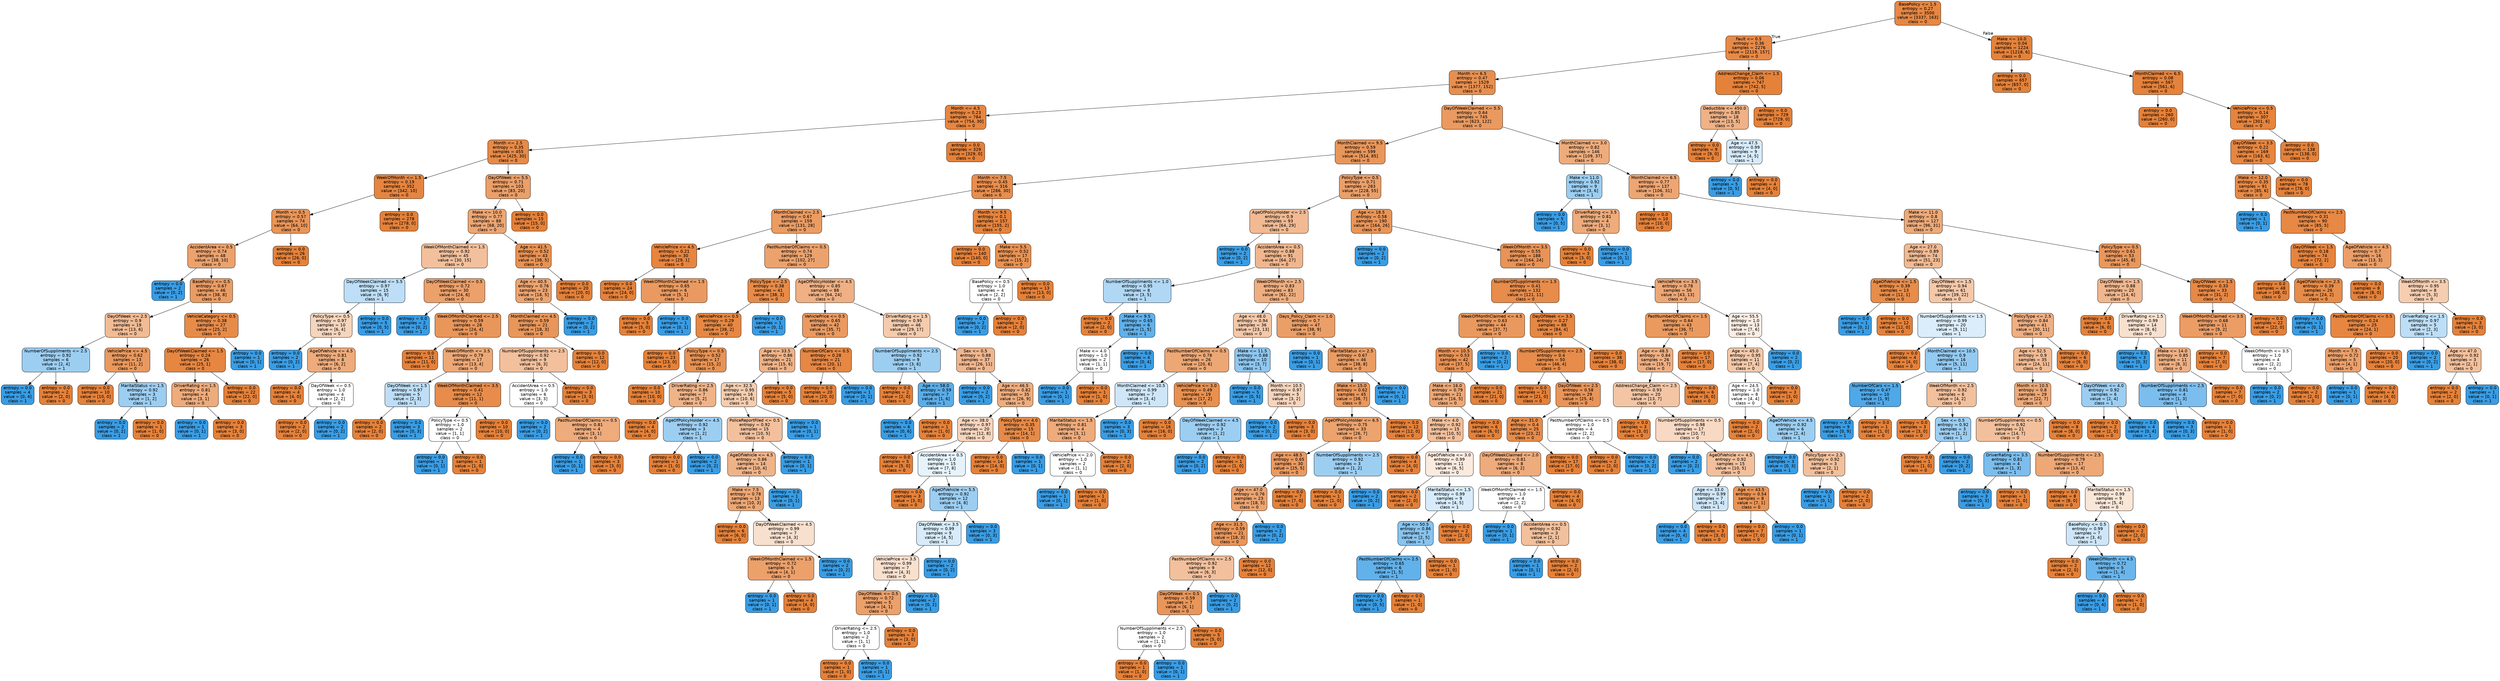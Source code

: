digraph Tree {
node [shape=box, style="filled, rounded", color="black", fontname=helvetica] ;
edge [fontname=helvetica] ;
0 [label="BasePolicy <= 1.5\nentropy = 0.27\nsamples = 3500\nvalue = [3337, 163]\nclass = 0", fillcolor="#e68743"] ;
1 [label="Fault <= 0.5\nentropy = 0.36\nsamples = 2276\nvalue = [2119, 157]\nclass = 0", fillcolor="#e78a48"] ;
0 -> 1 [labeldistance=2.5, labelangle=45, headlabel="True"] ;
2 [label="Month <= 6.5\nentropy = 0.47\nsamples = 1529\nvalue = [1377, 152]\nclass = 0", fillcolor="#e88f4f"] ;
1 -> 2 ;
3 [label="Month <= 4.5\nentropy = 0.23\nsamples = 784\nvalue = [754, 30]\nclass = 0", fillcolor="#e68641"] ;
2 -> 3 ;
4 [label="Month <= 2.5\nentropy = 0.35\nsamples = 455\nvalue = [425, 30]\nclass = 0", fillcolor="#e78a47"] ;
3 -> 4 ;
5 [label="WeekOfMonth <= 1.5\nentropy = 0.19\nsamples = 352\nvalue = [342, 10]\nclass = 0", fillcolor="#e6853f"] ;
4 -> 5 ;
6 [label="Month <= 0.5\nentropy = 0.57\nsamples = 74\nvalue = [64, 10]\nclass = 0", fillcolor="#e99558"] ;
5 -> 6 ;
7 [label="AccidentArea <= 0.5\nentropy = 0.74\nsamples = 48\nvalue = [38, 10]\nclass = 0", fillcolor="#eca26d"] ;
6 -> 7 ;
8 [label="entropy = 0.0\nsamples = 2\nvalue = [0, 2]\nclass = 1", fillcolor="#399de5"] ;
7 -> 8 ;
9 [label="BasePolicy <= 0.5\nentropy = 0.67\nsamples = 46\nvalue = [38, 8]\nclass = 0", fillcolor="#ea9c63"] ;
7 -> 9 ;
10 [label="DayOfWeek <= 2.5\nentropy = 0.9\nsamples = 19\nvalue = [13, 6]\nclass = 0", fillcolor="#f1bb94"] ;
9 -> 10 ;
11 [label="NumberOfSuppliments <= 2.5\nentropy = 0.92\nsamples = 6\nvalue = [2, 4]\nclass = 1", fillcolor="#9ccef2"] ;
10 -> 11 ;
12 [label="entropy = 0.0\nsamples = 4\nvalue = [0, 4]\nclass = 1", fillcolor="#399de5"] ;
11 -> 12 ;
13 [label="entropy = 0.0\nsamples = 2\nvalue = [2, 0]\nclass = 0", fillcolor="#e58139"] ;
11 -> 13 ;
14 [label="VehiclePrice <= 4.5\nentropy = 0.62\nsamples = 13\nvalue = [11, 2]\nclass = 0", fillcolor="#ea985d"] ;
10 -> 14 ;
15 [label="entropy = 0.0\nsamples = 10\nvalue = [10, 0]\nclass = 0", fillcolor="#e58139"] ;
14 -> 15 ;
16 [label="MaritalStatus <= 1.5\nentropy = 0.92\nsamples = 3\nvalue = [1, 2]\nclass = 1", fillcolor="#9ccef2"] ;
14 -> 16 ;
17 [label="entropy = 0.0\nsamples = 2\nvalue = [0, 2]\nclass = 1", fillcolor="#399de5"] ;
16 -> 17 ;
18 [label="entropy = 0.0\nsamples = 1\nvalue = [1, 0]\nclass = 0", fillcolor="#e58139"] ;
16 -> 18 ;
19 [label="VehicleCategory <= 0.5\nentropy = 0.38\nsamples = 27\nvalue = [25, 2]\nclass = 0", fillcolor="#e78b49"] ;
9 -> 19 ;
20 [label="DayOfWeekClaimed <= 1.5\nentropy = 0.24\nsamples = 26\nvalue = [25, 1]\nclass = 0", fillcolor="#e68641"] ;
19 -> 20 ;
21 [label="DriverRating <= 1.5\nentropy = 0.81\nsamples = 4\nvalue = [3, 1]\nclass = 0", fillcolor="#eeab7b"] ;
20 -> 21 ;
22 [label="entropy = 0.0\nsamples = 1\nvalue = [0, 1]\nclass = 1", fillcolor="#399de5"] ;
21 -> 22 ;
23 [label="entropy = 0.0\nsamples = 3\nvalue = [3, 0]\nclass = 0", fillcolor="#e58139"] ;
21 -> 23 ;
24 [label="entropy = 0.0\nsamples = 22\nvalue = [22, 0]\nclass = 0", fillcolor="#e58139"] ;
20 -> 24 ;
25 [label="entropy = 0.0\nsamples = 1\nvalue = [0, 1]\nclass = 1", fillcolor="#399de5"] ;
19 -> 25 ;
26 [label="entropy = 0.0\nsamples = 26\nvalue = [26, 0]\nclass = 0", fillcolor="#e58139"] ;
6 -> 26 ;
27 [label="entropy = 0.0\nsamples = 278\nvalue = [278, 0]\nclass = 0", fillcolor="#e58139"] ;
5 -> 27 ;
28 [label="DayOfWeek <= 5.5\nentropy = 0.71\nsamples = 103\nvalue = [83, 20]\nclass = 0", fillcolor="#eb9f69"] ;
4 -> 28 ;
29 [label="Make <= 10.0\nentropy = 0.77\nsamples = 88\nvalue = [68, 20]\nclass = 0", fillcolor="#eda673"] ;
28 -> 29 ;
30 [label="WeekOfMonthClaimed <= 1.5\nentropy = 0.92\nsamples = 45\nvalue = [30, 15]\nclass = 0", fillcolor="#f2c09c"] ;
29 -> 30 ;
31 [label="DayOfWeekClaimed <= 5.5\nentropy = 0.97\nsamples = 15\nvalue = [6, 9]\nclass = 1", fillcolor="#bddef6"] ;
30 -> 31 ;
32 [label="PolicyType <= 0.5\nentropy = 0.97\nsamples = 10\nvalue = [6, 4]\nclass = 0", fillcolor="#f6d5bd"] ;
31 -> 32 ;
33 [label="entropy = 0.0\nsamples = 2\nvalue = [0, 2]\nclass = 1", fillcolor="#399de5"] ;
32 -> 33 ;
34 [label="AgeOfVehicle <= 4.5\nentropy = 0.81\nsamples = 8\nvalue = [6, 2]\nclass = 0", fillcolor="#eeab7b"] ;
32 -> 34 ;
35 [label="entropy = 0.0\nsamples = 4\nvalue = [4, 0]\nclass = 0", fillcolor="#e58139"] ;
34 -> 35 ;
36 [label="DayOfWeek <= 0.5\nentropy = 1.0\nsamples = 4\nvalue = [2, 2]\nclass = 0", fillcolor="#ffffff"] ;
34 -> 36 ;
37 [label="entropy = 0.0\nsamples = 2\nvalue = [2, 0]\nclass = 0", fillcolor="#e58139"] ;
36 -> 37 ;
38 [label="entropy = 0.0\nsamples = 2\nvalue = [0, 2]\nclass = 1", fillcolor="#399de5"] ;
36 -> 38 ;
39 [label="entropy = 0.0\nsamples = 5\nvalue = [0, 5]\nclass = 1", fillcolor="#399de5"] ;
31 -> 39 ;
40 [label="DayOfWeekClaimed <= 0.5\nentropy = 0.72\nsamples = 30\nvalue = [24, 6]\nclass = 0", fillcolor="#eca06a"] ;
30 -> 40 ;
41 [label="entropy = 0.0\nsamples = 2\nvalue = [0, 2]\nclass = 1", fillcolor="#399de5"] ;
40 -> 41 ;
42 [label="WeekOfMonthClaimed <= 2.5\nentropy = 0.59\nsamples = 28\nvalue = [24, 4]\nclass = 0", fillcolor="#e9965a"] ;
40 -> 42 ;
43 [label="entropy = 0.0\nsamples = 11\nvalue = [11, 0]\nclass = 0", fillcolor="#e58139"] ;
42 -> 43 ;
44 [label="WeekOfMonth <= 3.5\nentropy = 0.79\nsamples = 17\nvalue = [13, 4]\nclass = 0", fillcolor="#eda876"] ;
42 -> 44 ;
45 [label="DayOfWeek <= 1.5\nentropy = 0.97\nsamples = 5\nvalue = [2, 3]\nclass = 1", fillcolor="#bddef6"] ;
44 -> 45 ;
46 [label="entropy = 0.0\nsamples = 2\nvalue = [2, 0]\nclass = 0", fillcolor="#e58139"] ;
45 -> 46 ;
47 [label="entropy = 0.0\nsamples = 3\nvalue = [0, 3]\nclass = 1", fillcolor="#399de5"] ;
45 -> 47 ;
48 [label="WeekOfMonthClaimed <= 3.5\nentropy = 0.41\nsamples = 12\nvalue = [11, 1]\nclass = 0", fillcolor="#e78c4b"] ;
44 -> 48 ;
49 [label="PolicyType <= 0.5\nentropy = 1.0\nsamples = 2\nvalue = [1, 1]\nclass = 0", fillcolor="#ffffff"] ;
48 -> 49 ;
50 [label="entropy = 0.0\nsamples = 1\nvalue = [0, 1]\nclass = 1", fillcolor="#399de5"] ;
49 -> 50 ;
51 [label="entropy = 0.0\nsamples = 1\nvalue = [1, 0]\nclass = 0", fillcolor="#e58139"] ;
49 -> 51 ;
52 [label="entropy = 0.0\nsamples = 10\nvalue = [10, 0]\nclass = 0", fillcolor="#e58139"] ;
48 -> 52 ;
53 [label="Age <= 41.5\nentropy = 0.52\nsamples = 43\nvalue = [38, 5]\nclass = 0", fillcolor="#e89253"] ;
29 -> 53 ;
54 [label="Age <= 40.5\nentropy = 0.76\nsamples = 23\nvalue = [18, 5]\nclass = 0", fillcolor="#eca470"] ;
53 -> 54 ;
55 [label="MonthClaimed <= 4.5\nentropy = 0.59\nsamples = 21\nvalue = [18, 3]\nclass = 0", fillcolor="#e9965a"] ;
54 -> 55 ;
56 [label="NumberOfSuppliments <= 2.5\nentropy = 0.92\nsamples = 9\nvalue = [6, 3]\nclass = 0", fillcolor="#f2c09c"] ;
55 -> 56 ;
57 [label="AccidentArea <= 0.5\nentropy = 1.0\nsamples = 6\nvalue = [3, 3]\nclass = 0", fillcolor="#ffffff"] ;
56 -> 57 ;
58 [label="entropy = 0.0\nsamples = 2\nvalue = [0, 2]\nclass = 1", fillcolor="#399de5"] ;
57 -> 58 ;
59 [label="PastNumberOfClaims <= 0.5\nentropy = 0.81\nsamples = 4\nvalue = [3, 1]\nclass = 0", fillcolor="#eeab7b"] ;
57 -> 59 ;
60 [label="entropy = 0.0\nsamples = 1\nvalue = [0, 1]\nclass = 1", fillcolor="#399de5"] ;
59 -> 60 ;
61 [label="entropy = 0.0\nsamples = 3\nvalue = [3, 0]\nclass = 0", fillcolor="#e58139"] ;
59 -> 61 ;
62 [label="entropy = 0.0\nsamples = 3\nvalue = [3, 0]\nclass = 0", fillcolor="#e58139"] ;
56 -> 62 ;
63 [label="entropy = 0.0\nsamples = 12\nvalue = [12, 0]\nclass = 0", fillcolor="#e58139"] ;
55 -> 63 ;
64 [label="entropy = 0.0\nsamples = 2\nvalue = [0, 2]\nclass = 1", fillcolor="#399de5"] ;
54 -> 64 ;
65 [label="entropy = 0.0\nsamples = 20\nvalue = [20, 0]\nclass = 0", fillcolor="#e58139"] ;
53 -> 65 ;
66 [label="entropy = 0.0\nsamples = 15\nvalue = [15, 0]\nclass = 0", fillcolor="#e58139"] ;
28 -> 66 ;
67 [label="entropy = 0.0\nsamples = 329\nvalue = [329, 0]\nclass = 0", fillcolor="#e58139"] ;
3 -> 67 ;
68 [label="DayOfWeekClaimed <= 5.5\nentropy = 0.64\nsamples = 745\nvalue = [623, 122]\nclass = 0", fillcolor="#ea9a60"] ;
2 -> 68 ;
69 [label="MonthClaimed <= 9.5\nentropy = 0.59\nsamples = 599\nvalue = [514, 85]\nclass = 0", fillcolor="#e9965a"] ;
68 -> 69 ;
70 [label="Month <= 7.5\nentropy = 0.45\nsamples = 316\nvalue = [286, 30]\nclass = 0", fillcolor="#e88e4e"] ;
69 -> 70 ;
71 [label="MonthClaimed <= 2.5\nentropy = 0.67\nsamples = 159\nvalue = [131, 28]\nclass = 0", fillcolor="#eb9c63"] ;
70 -> 71 ;
72 [label="VehiclePrice <= 4.5\nentropy = 0.21\nsamples = 30\nvalue = [29, 1]\nclass = 0", fillcolor="#e68540"] ;
71 -> 72 ;
73 [label="entropy = 0.0\nsamples = 24\nvalue = [24, 0]\nclass = 0", fillcolor="#e58139"] ;
72 -> 73 ;
74 [label="WeekOfMonthClaimed <= 1.5\nentropy = 0.65\nsamples = 6\nvalue = [5, 1]\nclass = 0", fillcolor="#ea9a61"] ;
72 -> 74 ;
75 [label="entropy = 0.0\nsamples = 5\nvalue = [5, 0]\nclass = 0", fillcolor="#e58139"] ;
74 -> 75 ;
76 [label="entropy = 0.0\nsamples = 1\nvalue = [0, 1]\nclass = 1", fillcolor="#399de5"] ;
74 -> 76 ;
77 [label="PastNumberOfClaims <= 0.5\nentropy = 0.74\nsamples = 129\nvalue = [102, 27]\nclass = 0", fillcolor="#eca26d"] ;
71 -> 77 ;
78 [label="PolicyType <= 2.5\nentropy = 0.38\nsamples = 41\nvalue = [38, 3]\nclass = 0", fillcolor="#e78b49"] ;
77 -> 78 ;
79 [label="VehiclePrice <= 0.5\nentropy = 0.29\nsamples = 40\nvalue = [38, 2]\nclass = 0", fillcolor="#e68843"] ;
78 -> 79 ;
80 [label="entropy = 0.0\nsamples = 23\nvalue = [23, 0]\nclass = 0", fillcolor="#e58139"] ;
79 -> 80 ;
81 [label="PolicyType <= 0.5\nentropy = 0.52\nsamples = 17\nvalue = [15, 2]\nclass = 0", fillcolor="#e89253"] ;
79 -> 81 ;
82 [label="entropy = 0.0\nsamples = 10\nvalue = [10, 0]\nclass = 0", fillcolor="#e58139"] ;
81 -> 82 ;
83 [label="DriverRating <= 2.5\nentropy = 0.86\nsamples = 7\nvalue = [5, 2]\nclass = 0", fillcolor="#efb388"] ;
81 -> 83 ;
84 [label="entropy = 0.0\nsamples = 4\nvalue = [4, 0]\nclass = 0", fillcolor="#e58139"] ;
83 -> 84 ;
85 [label="AgeOfPolicyHolder <= 4.5\nentropy = 0.92\nsamples = 3\nvalue = [1, 2]\nclass = 1", fillcolor="#9ccef2"] ;
83 -> 85 ;
86 [label="entropy = 0.0\nsamples = 1\nvalue = [1, 0]\nclass = 0", fillcolor="#e58139"] ;
85 -> 86 ;
87 [label="entropy = 0.0\nsamples = 2\nvalue = [0, 2]\nclass = 1", fillcolor="#399de5"] ;
85 -> 87 ;
88 [label="entropy = 0.0\nsamples = 1\nvalue = [0, 1]\nclass = 1", fillcolor="#399de5"] ;
78 -> 88 ;
89 [label="AgeOfPolicyHolder <= 4.5\nentropy = 0.85\nsamples = 88\nvalue = [64, 24]\nclass = 0", fillcolor="#efb083"] ;
77 -> 89 ;
90 [label="VehiclePrice <= 0.5\nentropy = 0.65\nsamples = 42\nvalue = [35, 7]\nclass = 0", fillcolor="#ea9a61"] ;
89 -> 90 ;
91 [label="Age <= 33.5\nentropy = 0.86\nsamples = 21\nvalue = [15, 6]\nclass = 0", fillcolor="#efb388"] ;
90 -> 91 ;
92 [label="Age <= 32.5\nentropy = 0.95\nsamples = 16\nvalue = [10, 6]\nclass = 0", fillcolor="#f5cdb0"] ;
91 -> 92 ;
93 [label="PoliceReportFiled <= 0.5\nentropy = 0.92\nsamples = 15\nvalue = [10, 5]\nclass = 0", fillcolor="#f2c09c"] ;
92 -> 93 ;
94 [label="AgeOfVehicle <= 4.5\nentropy = 0.86\nsamples = 14\nvalue = [10, 4]\nclass = 0", fillcolor="#efb388"] ;
93 -> 94 ;
95 [label="Make <= 7.5\nentropy = 0.78\nsamples = 13\nvalue = [10, 3]\nclass = 0", fillcolor="#eda774"] ;
94 -> 95 ;
96 [label="entropy = 0.0\nsamples = 6\nvalue = [6, 0]\nclass = 0", fillcolor="#e58139"] ;
95 -> 96 ;
97 [label="DayOfWeekClaimed <= 4.5\nentropy = 0.99\nsamples = 7\nvalue = [4, 3]\nclass = 0", fillcolor="#f8e0ce"] ;
95 -> 97 ;
98 [label="WeekOfMonthClaimed <= 1.5\nentropy = 0.72\nsamples = 5\nvalue = [4, 1]\nclass = 0", fillcolor="#eca06a"] ;
97 -> 98 ;
99 [label="entropy = 0.0\nsamples = 1\nvalue = [0, 1]\nclass = 1", fillcolor="#399de5"] ;
98 -> 99 ;
100 [label="entropy = 0.0\nsamples = 4\nvalue = [4, 0]\nclass = 0", fillcolor="#e58139"] ;
98 -> 100 ;
101 [label="entropy = 0.0\nsamples = 2\nvalue = [0, 2]\nclass = 1", fillcolor="#399de5"] ;
97 -> 101 ;
102 [label="entropy = 0.0\nsamples = 1\nvalue = [0, 1]\nclass = 1", fillcolor="#399de5"] ;
94 -> 102 ;
103 [label="entropy = 0.0\nsamples = 1\nvalue = [0, 1]\nclass = 1", fillcolor="#399de5"] ;
93 -> 103 ;
104 [label="entropy = 0.0\nsamples = 1\nvalue = [0, 1]\nclass = 1", fillcolor="#399de5"] ;
92 -> 104 ;
105 [label="entropy = 0.0\nsamples = 5\nvalue = [5, 0]\nclass = 0", fillcolor="#e58139"] ;
91 -> 105 ;
106 [label="NumberOfCars <= 0.5\nentropy = 0.28\nsamples = 21\nvalue = [20, 1]\nclass = 0", fillcolor="#e68743"] ;
90 -> 106 ;
107 [label="entropy = 0.0\nsamples = 20\nvalue = [20, 0]\nclass = 0", fillcolor="#e58139"] ;
106 -> 107 ;
108 [label="entropy = 0.0\nsamples = 1\nvalue = [0, 1]\nclass = 1", fillcolor="#399de5"] ;
106 -> 108 ;
109 [label="DriverRating <= 1.5\nentropy = 0.95\nsamples = 46\nvalue = [29, 17]\nclass = 0", fillcolor="#f4cbad"] ;
89 -> 109 ;
110 [label="NumberOfSuppliments <= 2.5\nentropy = 0.92\nsamples = 9\nvalue = [3, 6]\nclass = 1", fillcolor="#9ccef2"] ;
109 -> 110 ;
111 [label="entropy = 0.0\nsamples = 2\nvalue = [2, 0]\nclass = 0", fillcolor="#e58139"] ;
110 -> 111 ;
112 [label="Age <= 58.0\nentropy = 0.59\nsamples = 7\nvalue = [1, 6]\nclass = 1", fillcolor="#5aade9"] ;
110 -> 112 ;
113 [label="entropy = 0.0\nsamples = 6\nvalue = [0, 6]\nclass = 1", fillcolor="#399de5"] ;
112 -> 113 ;
114 [label="entropy = 0.0\nsamples = 1\nvalue = [1, 0]\nclass = 0", fillcolor="#e58139"] ;
112 -> 114 ;
115 [label="Sex <= 0.5\nentropy = 0.88\nsamples = 37\nvalue = [26, 11]\nclass = 0", fillcolor="#f0b68d"] ;
109 -> 115 ;
116 [label="entropy = 0.0\nsamples = 2\nvalue = [0, 2]\nclass = 1", fillcolor="#399de5"] ;
115 -> 116 ;
117 [label="Age <= 46.5\nentropy = 0.82\nsamples = 35\nvalue = [26, 9]\nclass = 0", fillcolor="#eead7e"] ;
115 -> 117 ;
118 [label="Age <= 38.0\nentropy = 0.97\nsamples = 20\nvalue = [12, 8]\nclass = 0", fillcolor="#f6d5bd"] ;
117 -> 118 ;
119 [label="entropy = 0.0\nsamples = 5\nvalue = [5, 0]\nclass = 0", fillcolor="#e58139"] ;
118 -> 119 ;
120 [label="AccidentArea <= 0.5\nentropy = 1.0\nsamples = 15\nvalue = [7, 8]\nclass = 1", fillcolor="#e6f3fc"] ;
118 -> 120 ;
121 [label="entropy = 0.0\nsamples = 3\nvalue = [3, 0]\nclass = 0", fillcolor="#e58139"] ;
120 -> 121 ;
122 [label="AgeOfVehicle <= 5.5\nentropy = 0.92\nsamples = 12\nvalue = [4, 8]\nclass = 1", fillcolor="#9ccef2"] ;
120 -> 122 ;
123 [label="DayOfWeek <= 3.5\nentropy = 0.99\nsamples = 9\nvalue = [4, 5]\nclass = 1", fillcolor="#d7ebfa"] ;
122 -> 123 ;
124 [label="VehiclePrice <= 3.5\nentropy = 0.99\nsamples = 7\nvalue = [4, 3]\nclass = 0", fillcolor="#f8e0ce"] ;
123 -> 124 ;
125 [label="DayOfWeek <= 0.5\nentropy = 0.72\nsamples = 5\nvalue = [4, 1]\nclass = 0", fillcolor="#eca06a"] ;
124 -> 125 ;
126 [label="DriverRating <= 2.5\nentropy = 1.0\nsamples = 2\nvalue = [1, 1]\nclass = 0", fillcolor="#ffffff"] ;
125 -> 126 ;
127 [label="entropy = 0.0\nsamples = 1\nvalue = [1, 0]\nclass = 0", fillcolor="#e58139"] ;
126 -> 127 ;
128 [label="entropy = 0.0\nsamples = 1\nvalue = [0, 1]\nclass = 1", fillcolor="#399de5"] ;
126 -> 128 ;
129 [label="entropy = 0.0\nsamples = 3\nvalue = [3, 0]\nclass = 0", fillcolor="#e58139"] ;
125 -> 129 ;
130 [label="entropy = 0.0\nsamples = 2\nvalue = [0, 2]\nclass = 1", fillcolor="#399de5"] ;
124 -> 130 ;
131 [label="entropy = 0.0\nsamples = 2\nvalue = [0, 2]\nclass = 1", fillcolor="#399de5"] ;
123 -> 131 ;
132 [label="entropy = 0.0\nsamples = 3\nvalue = [0, 3]\nclass = 1", fillcolor="#399de5"] ;
122 -> 132 ;
133 [label="PolicyType <= 4.0\nentropy = 0.35\nsamples = 15\nvalue = [14, 1]\nclass = 0", fillcolor="#e78a47"] ;
117 -> 133 ;
134 [label="entropy = 0.0\nsamples = 14\nvalue = [14, 0]\nclass = 0", fillcolor="#e58139"] ;
133 -> 134 ;
135 [label="entropy = 0.0\nsamples = 1\nvalue = [0, 1]\nclass = 1", fillcolor="#399de5"] ;
133 -> 135 ;
136 [label="Month <= 9.5\nentropy = 0.1\nsamples = 157\nvalue = [155, 2]\nclass = 0", fillcolor="#e5833c"] ;
70 -> 136 ;
137 [label="entropy = 0.0\nsamples = 140\nvalue = [140, 0]\nclass = 0", fillcolor="#e58139"] ;
136 -> 137 ;
138 [label="Make <= 5.5\nentropy = 0.52\nsamples = 17\nvalue = [15, 2]\nclass = 0", fillcolor="#e89253"] ;
136 -> 138 ;
139 [label="BasePolicy <= 0.5\nentropy = 1.0\nsamples = 4\nvalue = [2, 2]\nclass = 0", fillcolor="#ffffff"] ;
138 -> 139 ;
140 [label="entropy = 0.0\nsamples = 2\nvalue = [0, 2]\nclass = 1", fillcolor="#399de5"] ;
139 -> 140 ;
141 [label="entropy = 0.0\nsamples = 2\nvalue = [2, 0]\nclass = 0", fillcolor="#e58139"] ;
139 -> 141 ;
142 [label="entropy = 0.0\nsamples = 13\nvalue = [13, 0]\nclass = 0", fillcolor="#e58139"] ;
138 -> 142 ;
143 [label="PolicyType <= 0.5\nentropy = 0.71\nsamples = 283\nvalue = [228, 55]\nclass = 0", fillcolor="#eb9f69"] ;
69 -> 143 ;
144 [label="AgeOfPolicyHolder <= 2.5\nentropy = 0.9\nsamples = 93\nvalue = [64, 29]\nclass = 0", fillcolor="#f1ba93"] ;
143 -> 144 ;
145 [label="entropy = 0.0\nsamples = 2\nvalue = [0, 2]\nclass = 1", fillcolor="#399de5"] ;
144 -> 145 ;
146 [label="AccidentArea <= 0.5\nentropy = 0.88\nsamples = 91\nvalue = [64, 27]\nclass = 0", fillcolor="#f0b68d"] ;
144 -> 146 ;
147 [label="NumberOfSuppliments <= 1.0\nentropy = 0.95\nsamples = 8\nvalue = [3, 5]\nclass = 1", fillcolor="#b0d8f5"] ;
146 -> 147 ;
148 [label="entropy = 0.0\nsamples = 2\nvalue = [2, 0]\nclass = 0", fillcolor="#e58139"] ;
147 -> 148 ;
149 [label="Make <= 9.5\nentropy = 0.65\nsamples = 6\nvalue = [1, 5]\nclass = 1", fillcolor="#61b1ea"] ;
147 -> 149 ;
150 [label="Make <= 4.0\nentropy = 1.0\nsamples = 2\nvalue = [1, 1]\nclass = 0", fillcolor="#ffffff"] ;
149 -> 150 ;
151 [label="entropy = 0.0\nsamples = 1\nvalue = [0, 1]\nclass = 1", fillcolor="#399de5"] ;
150 -> 151 ;
152 [label="entropy = 0.0\nsamples = 1\nvalue = [1, 0]\nclass = 0", fillcolor="#e58139"] ;
150 -> 152 ;
153 [label="entropy = 0.0\nsamples = 4\nvalue = [0, 4]\nclass = 1", fillcolor="#399de5"] ;
149 -> 153 ;
154 [label="WeekOfMonth <= 2.5\nentropy = 0.83\nsamples = 83\nvalue = [61, 22]\nclass = 0", fillcolor="#eeae80"] ;
146 -> 154 ;
155 [label="Age <= 48.0\nentropy = 0.94\nsamples = 36\nvalue = [23, 13]\nclass = 0", fillcolor="#f4c8a9"] ;
154 -> 155 ;
156 [label="PastNumberOfClaims <= 0.5\nentropy = 0.78\nsamples = 26\nvalue = [20, 6]\nclass = 0", fillcolor="#eda774"] ;
155 -> 156 ;
157 [label="MonthClaimed <= 10.5\nentropy = 0.99\nsamples = 7\nvalue = [3, 4]\nclass = 1", fillcolor="#cee6f8"] ;
156 -> 157 ;
158 [label="MaritalStatus <= 1.5\nentropy = 0.81\nsamples = 4\nvalue = [3, 1]\nclass = 0", fillcolor="#eeab7b"] ;
157 -> 158 ;
159 [label="VehiclePrice <= 2.0\nentropy = 1.0\nsamples = 2\nvalue = [1, 1]\nclass = 0", fillcolor="#ffffff"] ;
158 -> 159 ;
160 [label="entropy = 0.0\nsamples = 1\nvalue = [0, 1]\nclass = 1", fillcolor="#399de5"] ;
159 -> 160 ;
161 [label="entropy = 0.0\nsamples = 1\nvalue = [1, 0]\nclass = 0", fillcolor="#e58139"] ;
159 -> 161 ;
162 [label="entropy = 0.0\nsamples = 2\nvalue = [2, 0]\nclass = 0", fillcolor="#e58139"] ;
158 -> 162 ;
163 [label="entropy = 0.0\nsamples = 3\nvalue = [0, 3]\nclass = 1", fillcolor="#399de5"] ;
157 -> 163 ;
164 [label="VehiclePrice <= 3.0\nentropy = 0.49\nsamples = 19\nvalue = [17, 2]\nclass = 0", fillcolor="#e89050"] ;
156 -> 164 ;
165 [label="entropy = 0.0\nsamples = 16\nvalue = [16, 0]\nclass = 0", fillcolor="#e58139"] ;
164 -> 165 ;
166 [label="DayOfWeekClaimed <= 4.5\nentropy = 0.92\nsamples = 3\nvalue = [1, 2]\nclass = 1", fillcolor="#9ccef2"] ;
164 -> 166 ;
167 [label="entropy = 0.0\nsamples = 2\nvalue = [0, 2]\nclass = 1", fillcolor="#399de5"] ;
166 -> 167 ;
168 [label="entropy = 0.0\nsamples = 1\nvalue = [1, 0]\nclass = 0", fillcolor="#e58139"] ;
166 -> 168 ;
169 [label="Make <= 11.5\nentropy = 0.88\nsamples = 10\nvalue = [3, 7]\nclass = 1", fillcolor="#8ec7f0"] ;
155 -> 169 ;
170 [label="entropy = 0.0\nsamples = 5\nvalue = [0, 5]\nclass = 1", fillcolor="#399de5"] ;
169 -> 170 ;
171 [label="Month <= 10.5\nentropy = 0.97\nsamples = 5\nvalue = [3, 2]\nclass = 0", fillcolor="#f6d5bd"] ;
169 -> 171 ;
172 [label="entropy = 0.0\nsamples = 2\nvalue = [0, 2]\nclass = 1", fillcolor="#399de5"] ;
171 -> 172 ;
173 [label="entropy = 0.0\nsamples = 3\nvalue = [3, 0]\nclass = 0", fillcolor="#e58139"] ;
171 -> 173 ;
174 [label="Days_Policy_Claim <= 1.0\nentropy = 0.7\nsamples = 47\nvalue = [38, 9]\nclass = 0", fillcolor="#eb9f68"] ;
154 -> 174 ;
175 [label="entropy = 0.0\nsamples = 1\nvalue = [0, 1]\nclass = 1", fillcolor="#399de5"] ;
174 -> 175 ;
176 [label="MaritalStatus <= 2.5\nentropy = 0.67\nsamples = 46\nvalue = [38, 8]\nclass = 0", fillcolor="#ea9c63"] ;
174 -> 176 ;
177 [label="Make <= 15.0\nentropy = 0.62\nsamples = 45\nvalue = [38, 7]\nclass = 0", fillcolor="#ea985d"] ;
176 -> 177 ;
178 [label="AgeOfPolicyHolder <= 6.5\nentropy = 0.75\nsamples = 33\nvalue = [26, 7]\nclass = 0", fillcolor="#eca36e"] ;
177 -> 178 ;
179 [label="Age <= 48.5\nentropy = 0.65\nsamples = 30\nvalue = [25, 5]\nclass = 0", fillcolor="#ea9a61"] ;
178 -> 179 ;
180 [label="Age <= 47.0\nentropy = 0.76\nsamples = 23\nvalue = [18, 5]\nclass = 0", fillcolor="#eca470"] ;
179 -> 180 ;
181 [label="Age <= 31.5\nentropy = 0.59\nsamples = 21\nvalue = [18, 3]\nclass = 0", fillcolor="#e9965a"] ;
180 -> 181 ;
182 [label="PastNumberOfClaims <= 2.5\nentropy = 0.92\nsamples = 9\nvalue = [6, 3]\nclass = 0", fillcolor="#f2c09c"] ;
181 -> 182 ;
183 [label="DayOfWeek <= 0.5\nentropy = 0.59\nsamples = 7\nvalue = [6, 1]\nclass = 0", fillcolor="#e9965a"] ;
182 -> 183 ;
184 [label="NumberOfSuppliments <= 2.5\nentropy = 1.0\nsamples = 2\nvalue = [1, 1]\nclass = 0", fillcolor="#ffffff"] ;
183 -> 184 ;
185 [label="entropy = 0.0\nsamples = 1\nvalue = [1, 0]\nclass = 0", fillcolor="#e58139"] ;
184 -> 185 ;
186 [label="entropy = 0.0\nsamples = 1\nvalue = [0, 1]\nclass = 1", fillcolor="#399de5"] ;
184 -> 186 ;
187 [label="entropy = 0.0\nsamples = 5\nvalue = [5, 0]\nclass = 0", fillcolor="#e58139"] ;
183 -> 187 ;
188 [label="entropy = 0.0\nsamples = 2\nvalue = [0, 2]\nclass = 1", fillcolor="#399de5"] ;
182 -> 188 ;
189 [label="entropy = 0.0\nsamples = 12\nvalue = [12, 0]\nclass = 0", fillcolor="#e58139"] ;
181 -> 189 ;
190 [label="entropy = 0.0\nsamples = 2\nvalue = [0, 2]\nclass = 1", fillcolor="#399de5"] ;
180 -> 190 ;
191 [label="entropy = 0.0\nsamples = 7\nvalue = [7, 0]\nclass = 0", fillcolor="#e58139"] ;
179 -> 191 ;
192 [label="NumberOfSuppliments <= 2.5\nentropy = 0.92\nsamples = 3\nvalue = [1, 2]\nclass = 1", fillcolor="#9ccef2"] ;
178 -> 192 ;
193 [label="entropy = 0.0\nsamples = 1\nvalue = [1, 0]\nclass = 0", fillcolor="#e58139"] ;
192 -> 193 ;
194 [label="entropy = 0.0\nsamples = 2\nvalue = [0, 2]\nclass = 1", fillcolor="#399de5"] ;
192 -> 194 ;
195 [label="entropy = 0.0\nsamples = 12\nvalue = [12, 0]\nclass = 0", fillcolor="#e58139"] ;
177 -> 195 ;
196 [label="entropy = 0.0\nsamples = 1\nvalue = [0, 1]\nclass = 1", fillcolor="#399de5"] ;
176 -> 196 ;
197 [label="Age <= 18.5\nentropy = 0.58\nsamples = 190\nvalue = [164, 26]\nclass = 0", fillcolor="#e99558"] ;
143 -> 197 ;
198 [label="entropy = 0.0\nsamples = 2\nvalue = [0, 2]\nclass = 1", fillcolor="#399de5"] ;
197 -> 198 ;
199 [label="WeekOfMonth <= 3.5\nentropy = 0.55\nsamples = 188\nvalue = [164, 24]\nclass = 0", fillcolor="#e99356"] ;
197 -> 199 ;
200 [label="NumberOfSuppliments <= 1.5\nentropy = 0.41\nsamples = 132\nvalue = [121, 11]\nclass = 0", fillcolor="#e78c4b"] ;
199 -> 200 ;
201 [label="WeekOfMonthClaimed <= 4.5\nentropy = 0.63\nsamples = 44\nvalue = [37, 7]\nclass = 0", fillcolor="#ea995e"] ;
200 -> 201 ;
202 [label="Month <= 10.5\nentropy = 0.53\nsamples = 42\nvalue = [37, 5]\nclass = 0", fillcolor="#e99254"] ;
201 -> 202 ;
203 [label="Make <= 16.0\nentropy = 0.79\nsamples = 21\nvalue = [16, 5]\nclass = 0", fillcolor="#eda877"] ;
202 -> 203 ;
204 [label="Make <= 4.0\nentropy = 0.92\nsamples = 15\nvalue = [10, 5]\nclass = 0", fillcolor="#f2c09c"] ;
203 -> 204 ;
205 [label="entropy = 0.0\nsamples = 4\nvalue = [4, 0]\nclass = 0", fillcolor="#e58139"] ;
204 -> 205 ;
206 [label="AgeOfVehicle <= 3.0\nentropy = 0.99\nsamples = 11\nvalue = [6, 5]\nclass = 0", fillcolor="#fbeade"] ;
204 -> 206 ;
207 [label="entropy = 0.0\nsamples = 2\nvalue = [2, 0]\nclass = 0", fillcolor="#e58139"] ;
206 -> 207 ;
208 [label="MaritalStatus <= 1.5\nentropy = 0.99\nsamples = 9\nvalue = [4, 5]\nclass = 1", fillcolor="#d7ebfa"] ;
206 -> 208 ;
209 [label="Age <= 50.5\nentropy = 0.86\nsamples = 7\nvalue = [2, 5]\nclass = 1", fillcolor="#88c4ef"] ;
208 -> 209 ;
210 [label="PastNumberOfClaims <= 2.5\nentropy = 0.65\nsamples = 6\nvalue = [1, 5]\nclass = 1", fillcolor="#61b1ea"] ;
209 -> 210 ;
211 [label="entropy = 0.0\nsamples = 5\nvalue = [0, 5]\nclass = 1", fillcolor="#399de5"] ;
210 -> 211 ;
212 [label="entropy = 0.0\nsamples = 1\nvalue = [1, 0]\nclass = 0", fillcolor="#e58139"] ;
210 -> 212 ;
213 [label="entropy = 0.0\nsamples = 1\nvalue = [1, 0]\nclass = 0", fillcolor="#e58139"] ;
209 -> 213 ;
214 [label="entropy = 0.0\nsamples = 2\nvalue = [2, 0]\nclass = 0", fillcolor="#e58139"] ;
208 -> 214 ;
215 [label="entropy = 0.0\nsamples = 6\nvalue = [6, 0]\nclass = 0", fillcolor="#e58139"] ;
203 -> 215 ;
216 [label="entropy = 0.0\nsamples = 21\nvalue = [21, 0]\nclass = 0", fillcolor="#e58139"] ;
202 -> 216 ;
217 [label="entropy = 0.0\nsamples = 2\nvalue = [0, 2]\nclass = 1", fillcolor="#399de5"] ;
201 -> 217 ;
218 [label="DayOfWeek <= 3.5\nentropy = 0.27\nsamples = 88\nvalue = [84, 4]\nclass = 0", fillcolor="#e68742"] ;
200 -> 218 ;
219 [label="NumberOfSuppliments <= 2.5\nentropy = 0.4\nsamples = 50\nvalue = [46, 4]\nclass = 0", fillcolor="#e78c4a"] ;
218 -> 219 ;
220 [label="entropy = 0.0\nsamples = 21\nvalue = [21, 0]\nclass = 0", fillcolor="#e58139"] ;
219 -> 220 ;
221 [label="DayOfWeek <= 2.5\nentropy = 0.58\nsamples = 29\nvalue = [25, 4]\nclass = 0", fillcolor="#e99559"] ;
219 -> 221 ;
222 [label="Age <= 31.0\nentropy = 0.4\nsamples = 25\nvalue = [23, 2]\nclass = 0", fillcolor="#e78c4a"] ;
221 -> 222 ;
223 [label="DayOfWeekClaimed <= 2.0\nentropy = 0.81\nsamples = 8\nvalue = [6, 2]\nclass = 0", fillcolor="#eeab7b"] ;
222 -> 223 ;
224 [label="WeekOfMonthClaimed <= 1.5\nentropy = 1.0\nsamples = 4\nvalue = [2, 2]\nclass = 0", fillcolor="#ffffff"] ;
223 -> 224 ;
225 [label="entropy = 0.0\nsamples = 1\nvalue = [0, 1]\nclass = 1", fillcolor="#399de5"] ;
224 -> 225 ;
226 [label="AccidentArea <= 0.5\nentropy = 0.92\nsamples = 3\nvalue = [2, 1]\nclass = 0", fillcolor="#f2c09c"] ;
224 -> 226 ;
227 [label="entropy = 0.0\nsamples = 1\nvalue = [0, 1]\nclass = 1", fillcolor="#399de5"] ;
226 -> 227 ;
228 [label="entropy = 0.0\nsamples = 2\nvalue = [2, 0]\nclass = 0", fillcolor="#e58139"] ;
226 -> 228 ;
229 [label="entropy = 0.0\nsamples = 4\nvalue = [4, 0]\nclass = 0", fillcolor="#e58139"] ;
223 -> 229 ;
230 [label="entropy = 0.0\nsamples = 17\nvalue = [17, 0]\nclass = 0", fillcolor="#e58139"] ;
222 -> 230 ;
231 [label="PastNumberOfClaims <= 0.5\nentropy = 1.0\nsamples = 4\nvalue = [2, 2]\nclass = 0", fillcolor="#ffffff"] ;
221 -> 231 ;
232 [label="entropy = 0.0\nsamples = 2\nvalue = [2, 0]\nclass = 0", fillcolor="#e58139"] ;
231 -> 232 ;
233 [label="entropy = 0.0\nsamples = 2\nvalue = [0, 2]\nclass = 1", fillcolor="#399de5"] ;
231 -> 233 ;
234 [label="entropy = 0.0\nsamples = 38\nvalue = [38, 0]\nclass = 0", fillcolor="#e58139"] ;
218 -> 234 ;
235 [label="VehiclePrice <= 3.5\nentropy = 0.78\nsamples = 56\nvalue = [43, 13]\nclass = 0", fillcolor="#eda775"] ;
199 -> 235 ;
236 [label="PastNumberOfClaims <= 1.5\nentropy = 0.64\nsamples = 43\nvalue = [36, 7]\nclass = 0", fillcolor="#ea9a5f"] ;
235 -> 236 ;
237 [label="Age <= 48.5\nentropy = 0.84\nsamples = 26\nvalue = [19, 7]\nclass = 0", fillcolor="#efaf82"] ;
236 -> 237 ;
238 [label="AddressChange_Claim <= 2.5\nentropy = 0.93\nsamples = 20\nvalue = [13, 7]\nclass = 0", fillcolor="#f3c5a4"] ;
237 -> 238 ;
239 [label="entropy = 0.0\nsamples = 3\nvalue = [3, 0]\nclass = 0", fillcolor="#e58139"] ;
238 -> 239 ;
240 [label="NumberOfSuppliments <= 0.5\nentropy = 0.98\nsamples = 17\nvalue = [10, 7]\nclass = 0", fillcolor="#f7d9c4"] ;
238 -> 240 ;
241 [label="entropy = 0.0\nsamples = 2\nvalue = [0, 2]\nclass = 1", fillcolor="#399de5"] ;
240 -> 241 ;
242 [label="AgeOfVehicle <= 4.5\nentropy = 0.92\nsamples = 15\nvalue = [10, 5]\nclass = 0", fillcolor="#f2c09c"] ;
240 -> 242 ;
243 [label="Age <= 33.0\nentropy = 0.99\nsamples = 7\nvalue = [3, 4]\nclass = 1", fillcolor="#cee6f8"] ;
242 -> 243 ;
244 [label="entropy = 0.0\nsamples = 4\nvalue = [0, 4]\nclass = 1", fillcolor="#399de5"] ;
243 -> 244 ;
245 [label="entropy = 0.0\nsamples = 3\nvalue = [3, 0]\nclass = 0", fillcolor="#e58139"] ;
243 -> 245 ;
246 [label="Age <= 43.5\nentropy = 0.54\nsamples = 8\nvalue = [7, 1]\nclass = 0", fillcolor="#e99355"] ;
242 -> 246 ;
247 [label="entropy = 0.0\nsamples = 7\nvalue = [7, 0]\nclass = 0", fillcolor="#e58139"] ;
246 -> 247 ;
248 [label="entropy = 0.0\nsamples = 1\nvalue = [0, 1]\nclass = 1", fillcolor="#399de5"] ;
246 -> 248 ;
249 [label="entropy = 0.0\nsamples = 6\nvalue = [6, 0]\nclass = 0", fillcolor="#e58139"] ;
237 -> 249 ;
250 [label="entropy = 0.0\nsamples = 17\nvalue = [17, 0]\nclass = 0", fillcolor="#e58139"] ;
236 -> 250 ;
251 [label="Age <= 55.5\nentropy = 1.0\nsamples = 13\nvalue = [7, 6]\nclass = 0", fillcolor="#fbede3"] ;
235 -> 251 ;
252 [label="Age <= 45.0\nentropy = 0.95\nsamples = 11\nvalue = [7, 4]\nclass = 0", fillcolor="#f4c9aa"] ;
251 -> 252 ;
253 [label="Age <= 24.5\nentropy = 1.0\nsamples = 8\nvalue = [4, 4]\nclass = 0", fillcolor="#ffffff"] ;
252 -> 253 ;
254 [label="entropy = 0.0\nsamples = 2\nvalue = [2, 0]\nclass = 0", fillcolor="#e58139"] ;
253 -> 254 ;
255 [label="AgeOfVehicle <= 4.5\nentropy = 0.92\nsamples = 6\nvalue = [2, 4]\nclass = 1", fillcolor="#9ccef2"] ;
253 -> 255 ;
256 [label="entropy = 0.0\nsamples = 3\nvalue = [0, 3]\nclass = 1", fillcolor="#399de5"] ;
255 -> 256 ;
257 [label="PolicyType <= 2.5\nentropy = 0.92\nsamples = 3\nvalue = [2, 1]\nclass = 0", fillcolor="#f2c09c"] ;
255 -> 257 ;
258 [label="entropy = 0.0\nsamples = 1\nvalue = [0, 1]\nclass = 1", fillcolor="#399de5"] ;
257 -> 258 ;
259 [label="entropy = 0.0\nsamples = 2\nvalue = [2, 0]\nclass = 0", fillcolor="#e58139"] ;
257 -> 259 ;
260 [label="entropy = 0.0\nsamples = 3\nvalue = [3, 0]\nclass = 0", fillcolor="#e58139"] ;
252 -> 260 ;
261 [label="entropy = 0.0\nsamples = 2\nvalue = [0, 2]\nclass = 1", fillcolor="#399de5"] ;
251 -> 261 ;
262 [label="MonthClaimed <= 3.0\nentropy = 0.82\nsamples = 146\nvalue = [109, 37]\nclass = 0", fillcolor="#eeac7c"] ;
68 -> 262 ;
263 [label="Make <= 11.0\nentropy = 0.92\nsamples = 9\nvalue = [3, 6]\nclass = 1", fillcolor="#9ccef2"] ;
262 -> 263 ;
264 [label="entropy = 0.0\nsamples = 5\nvalue = [0, 5]\nclass = 1", fillcolor="#399de5"] ;
263 -> 264 ;
265 [label="DriverRating <= 3.5\nentropy = 0.81\nsamples = 4\nvalue = [3, 1]\nclass = 0", fillcolor="#eeab7b"] ;
263 -> 265 ;
266 [label="entropy = 0.0\nsamples = 3\nvalue = [3, 0]\nclass = 0", fillcolor="#e58139"] ;
265 -> 266 ;
267 [label="entropy = 0.0\nsamples = 1\nvalue = [0, 1]\nclass = 1", fillcolor="#399de5"] ;
265 -> 267 ;
268 [label="MonthClaimed <= 6.5\nentropy = 0.77\nsamples = 137\nvalue = [106, 31]\nclass = 0", fillcolor="#eda673"] ;
262 -> 268 ;
269 [label="entropy = 0.0\nsamples = 10\nvalue = [10, 0]\nclass = 0", fillcolor="#e58139"] ;
268 -> 269 ;
270 [label="Make <= 11.0\nentropy = 0.8\nsamples = 127\nvalue = [96, 31]\nclass = 0", fillcolor="#edaa79"] ;
268 -> 270 ;
271 [label="Age <= 27.0\nentropy = 0.89\nsamples = 74\nvalue = [51, 23]\nclass = 0", fillcolor="#f1ba92"] ;
270 -> 271 ;
272 [label="AgeOfVehicle <= 1.5\nentropy = 0.39\nsamples = 13\nvalue = [12, 1]\nclass = 0", fillcolor="#e78c49"] ;
271 -> 272 ;
273 [label="entropy = 0.0\nsamples = 1\nvalue = [0, 1]\nclass = 1", fillcolor="#399de5"] ;
272 -> 273 ;
274 [label="entropy = 0.0\nsamples = 12\nvalue = [12, 0]\nclass = 0", fillcolor="#e58139"] ;
272 -> 274 ;
275 [label="DayOfWeek <= 1.5\nentropy = 0.94\nsamples = 61\nvalue = [39, 22]\nclass = 0", fillcolor="#f4c8a9"] ;
271 -> 275 ;
276 [label="NumberOfSuppliments <= 1.5\nentropy = 0.99\nsamples = 20\nvalue = [9, 11]\nclass = 1", fillcolor="#dbedfa"] ;
275 -> 276 ;
277 [label="entropy = 0.0\nsamples = 4\nvalue = [4, 0]\nclass = 0", fillcolor="#e58139"] ;
276 -> 277 ;
278 [label="MonthClaimed <= 10.5\nentropy = 0.9\nsamples = 16\nvalue = [5, 11]\nclass = 1", fillcolor="#93caf1"] ;
276 -> 278 ;
279 [label="NumberOfCars <= 1.5\nentropy = 0.47\nsamples = 10\nvalue = [1, 9]\nclass = 1", fillcolor="#4fa8e8"] ;
278 -> 279 ;
280 [label="entropy = 0.0\nsamples = 9\nvalue = [0, 9]\nclass = 1", fillcolor="#399de5"] ;
279 -> 280 ;
281 [label="entropy = 0.0\nsamples = 1\nvalue = [1, 0]\nclass = 0", fillcolor="#e58139"] ;
279 -> 281 ;
282 [label="WeekOfMonth <= 2.5\nentropy = 0.92\nsamples = 6\nvalue = [4, 2]\nclass = 0", fillcolor="#f2c09c"] ;
278 -> 282 ;
283 [label="entropy = 0.0\nsamples = 3\nvalue = [3, 0]\nclass = 0", fillcolor="#e58139"] ;
282 -> 283 ;
284 [label="Sex <= 0.5\nentropy = 0.92\nsamples = 3\nvalue = [1, 2]\nclass = 1", fillcolor="#9ccef2"] ;
282 -> 284 ;
285 [label="entropy = 0.0\nsamples = 1\nvalue = [1, 0]\nclass = 0", fillcolor="#e58139"] ;
284 -> 285 ;
286 [label="entropy = 0.0\nsamples = 2\nvalue = [0, 2]\nclass = 1", fillcolor="#399de5"] ;
284 -> 286 ;
287 [label="PolicyType <= 2.5\nentropy = 0.84\nsamples = 41\nvalue = [30, 11]\nclass = 0", fillcolor="#efaf82"] ;
275 -> 287 ;
288 [label="Age <= 52.5\nentropy = 0.9\nsamples = 35\nvalue = [24, 11]\nclass = 0", fillcolor="#f1bb94"] ;
287 -> 288 ;
289 [label="Month <= 10.5\nentropy = 0.8\nsamples = 29\nvalue = [22, 7]\nclass = 0", fillcolor="#eda978"] ;
288 -> 289 ;
290 [label="NumberOfSuppliments <= 0.5\nentropy = 0.92\nsamples = 21\nvalue = [14, 7]\nclass = 0", fillcolor="#f2c09c"] ;
289 -> 290 ;
291 [label="DriverRating <= 3.5\nentropy = 0.81\nsamples = 4\nvalue = [1, 3]\nclass = 1", fillcolor="#7bbeee"] ;
290 -> 291 ;
292 [label="entropy = 0.0\nsamples = 3\nvalue = [0, 3]\nclass = 1", fillcolor="#399de5"] ;
291 -> 292 ;
293 [label="entropy = 0.0\nsamples = 1\nvalue = [1, 0]\nclass = 0", fillcolor="#e58139"] ;
291 -> 293 ;
294 [label="NumberOfSuppliments <= 2.5\nentropy = 0.79\nsamples = 17\nvalue = [13, 4]\nclass = 0", fillcolor="#eda876"] ;
290 -> 294 ;
295 [label="entropy = 0.0\nsamples = 8\nvalue = [8, 0]\nclass = 0", fillcolor="#e58139"] ;
294 -> 295 ;
296 [label="MaritalStatus <= 1.5\nentropy = 0.99\nsamples = 9\nvalue = [5, 4]\nclass = 0", fillcolor="#fae6d7"] ;
294 -> 296 ;
297 [label="BasePolicy <= 0.5\nentropy = 0.99\nsamples = 7\nvalue = [3, 4]\nclass = 1", fillcolor="#cee6f8"] ;
296 -> 297 ;
298 [label="entropy = 0.0\nsamples = 2\nvalue = [2, 0]\nclass = 0", fillcolor="#e58139"] ;
297 -> 298 ;
299 [label="WeekOfMonth <= 4.5\nentropy = 0.72\nsamples = 5\nvalue = [1, 4]\nclass = 1", fillcolor="#6ab6ec"] ;
297 -> 299 ;
300 [label="entropy = 0.0\nsamples = 4\nvalue = [0, 4]\nclass = 1", fillcolor="#399de5"] ;
299 -> 300 ;
301 [label="entropy = 0.0\nsamples = 1\nvalue = [1, 0]\nclass = 0", fillcolor="#e58139"] ;
299 -> 301 ;
302 [label="entropy = 0.0\nsamples = 2\nvalue = [2, 0]\nclass = 0", fillcolor="#e58139"] ;
296 -> 302 ;
303 [label="entropy = 0.0\nsamples = 8\nvalue = [8, 0]\nclass = 0", fillcolor="#e58139"] ;
289 -> 303 ;
304 [label="DayOfWeek <= 4.0\nentropy = 0.92\nsamples = 6\nvalue = [2, 4]\nclass = 1", fillcolor="#9ccef2"] ;
288 -> 304 ;
305 [label="entropy = 0.0\nsamples = 2\nvalue = [2, 0]\nclass = 0", fillcolor="#e58139"] ;
304 -> 305 ;
306 [label="entropy = 0.0\nsamples = 4\nvalue = [0, 4]\nclass = 1", fillcolor="#399de5"] ;
304 -> 306 ;
307 [label="entropy = 0.0\nsamples = 6\nvalue = [6, 0]\nclass = 0", fillcolor="#e58139"] ;
287 -> 307 ;
308 [label="PolicyType <= 0.5\nentropy = 0.61\nsamples = 53\nvalue = [45, 8]\nclass = 0", fillcolor="#ea975c"] ;
270 -> 308 ;
309 [label="DayOfWeek <= 1.5\nentropy = 0.88\nsamples = 20\nvalue = [14, 6]\nclass = 0", fillcolor="#f0b78e"] ;
308 -> 309 ;
310 [label="entropy = 0.0\nsamples = 6\nvalue = [6, 0]\nclass = 0", fillcolor="#e58139"] ;
309 -> 310 ;
311 [label="DriverRating <= 1.5\nentropy = 0.99\nsamples = 14\nvalue = [8, 6]\nclass = 0", fillcolor="#f8e0ce"] ;
309 -> 311 ;
312 [label="entropy = 0.0\nsamples = 3\nvalue = [0, 3]\nclass = 1", fillcolor="#399de5"] ;
311 -> 312 ;
313 [label="Make <= 14.0\nentropy = 0.85\nsamples = 11\nvalue = [8, 3]\nclass = 0", fillcolor="#efb083"] ;
311 -> 313 ;
314 [label="NumberOfSuppliments <= 2.5\nentropy = 0.81\nsamples = 4\nvalue = [1, 3]\nclass = 1", fillcolor="#7bbeee"] ;
313 -> 314 ;
315 [label="entropy = 0.0\nsamples = 3\nvalue = [0, 3]\nclass = 1", fillcolor="#399de5"] ;
314 -> 315 ;
316 [label="entropy = 0.0\nsamples = 1\nvalue = [1, 0]\nclass = 0", fillcolor="#e58139"] ;
314 -> 316 ;
317 [label="entropy = 0.0\nsamples = 7\nvalue = [7, 0]\nclass = 0", fillcolor="#e58139"] ;
313 -> 317 ;
318 [label="DayOfWeek <= 1.5\nentropy = 0.33\nsamples = 33\nvalue = [31, 2]\nclass = 0", fillcolor="#e78946"] ;
308 -> 318 ;
319 [label="WeekOfMonthClaimed <= 3.5\nentropy = 0.68\nsamples = 11\nvalue = [9, 2]\nclass = 0", fillcolor="#eb9d65"] ;
318 -> 319 ;
320 [label="entropy = 0.0\nsamples = 7\nvalue = [7, 0]\nclass = 0", fillcolor="#e58139"] ;
319 -> 320 ;
321 [label="WeekOfMonth <= 3.5\nentropy = 1.0\nsamples = 4\nvalue = [2, 2]\nclass = 0", fillcolor="#ffffff"] ;
319 -> 321 ;
322 [label="entropy = 0.0\nsamples = 2\nvalue = [0, 2]\nclass = 1", fillcolor="#399de5"] ;
321 -> 322 ;
323 [label="entropy = 0.0\nsamples = 2\nvalue = [2, 0]\nclass = 0", fillcolor="#e58139"] ;
321 -> 323 ;
324 [label="entropy = 0.0\nsamples = 22\nvalue = [22, 0]\nclass = 0", fillcolor="#e58139"] ;
318 -> 324 ;
325 [label="AddressChange_Claim <= 1.5\nentropy = 0.06\nsamples = 747\nvalue = [742, 5]\nclass = 0", fillcolor="#e5823a"] ;
1 -> 325 ;
326 [label="Deductible <= 450.0\nentropy = 0.85\nsamples = 18\nvalue = [13, 5]\nclass = 0", fillcolor="#efb185"] ;
325 -> 326 ;
327 [label="entropy = 0.0\nsamples = 9\nvalue = [9, 0]\nclass = 0", fillcolor="#e58139"] ;
326 -> 327 ;
328 [label="Age <= 47.5\nentropy = 0.99\nsamples = 9\nvalue = [4, 5]\nclass = 1", fillcolor="#d7ebfa"] ;
326 -> 328 ;
329 [label="entropy = 0.0\nsamples = 5\nvalue = [0, 5]\nclass = 1", fillcolor="#399de5"] ;
328 -> 329 ;
330 [label="entropy = 0.0\nsamples = 4\nvalue = [4, 0]\nclass = 0", fillcolor="#e58139"] ;
328 -> 330 ;
331 [label="entropy = 0.0\nsamples = 729\nvalue = [729, 0]\nclass = 0", fillcolor="#e58139"] ;
325 -> 331 ;
332 [label="Make <= 10.0\nentropy = 0.04\nsamples = 1224\nvalue = [1218, 6]\nclass = 0", fillcolor="#e5823a"] ;
0 -> 332 [labeldistance=2.5, labelangle=-45, headlabel="False"] ;
333 [label="entropy = 0.0\nsamples = 657\nvalue = [657, 0]\nclass = 0", fillcolor="#e58139"] ;
332 -> 333 ;
334 [label="MonthClaimed <= 6.5\nentropy = 0.08\nsamples = 567\nvalue = [561, 6]\nclass = 0", fillcolor="#e5823b"] ;
332 -> 334 ;
335 [label="entropy = 0.0\nsamples = 260\nvalue = [260, 0]\nclass = 0", fillcolor="#e58139"] ;
334 -> 335 ;
336 [label="VehiclePrice <= 0.5\nentropy = 0.14\nsamples = 307\nvalue = [301, 6]\nclass = 0", fillcolor="#e6843d"] ;
334 -> 336 ;
337 [label="DayOfWeek <= 3.5\nentropy = 0.22\nsamples = 169\nvalue = [163, 6]\nclass = 0", fillcolor="#e68640"] ;
336 -> 337 ;
338 [label="Make <= 12.0\nentropy = 0.35\nsamples = 91\nvalue = [85, 6]\nclass = 0", fillcolor="#e78a47"] ;
337 -> 338 ;
339 [label="entropy = 0.0\nsamples = 1\nvalue = [0, 1]\nclass = 1", fillcolor="#399de5"] ;
338 -> 339 ;
340 [label="PastNumberOfClaims <= 2.5\nentropy = 0.31\nsamples = 90\nvalue = [85, 5]\nclass = 0", fillcolor="#e78845"] ;
338 -> 340 ;
341 [label="DayOfWeek <= 1.5\nentropy = 0.18\nsamples = 74\nvalue = [72, 2]\nclass = 0", fillcolor="#e6843e"] ;
340 -> 341 ;
342 [label="entropy = 0.0\nsamples = 48\nvalue = [48, 0]\nclass = 0", fillcolor="#e58139"] ;
341 -> 342 ;
343 [label="AgeOfVehicle <= 2.5\nentropy = 0.39\nsamples = 26\nvalue = [24, 2]\nclass = 0", fillcolor="#e78c49"] ;
341 -> 343 ;
344 [label="entropy = 0.0\nsamples = 1\nvalue = [0, 1]\nclass = 1", fillcolor="#399de5"] ;
343 -> 344 ;
345 [label="PastNumberOfClaims <= 0.5\nentropy = 0.24\nsamples = 25\nvalue = [24, 1]\nclass = 0", fillcolor="#e68641"] ;
343 -> 345 ;
346 [label="Month <= 7.5\nentropy = 0.72\nsamples = 5\nvalue = [4, 1]\nclass = 0", fillcolor="#eca06a"] ;
345 -> 346 ;
347 [label="entropy = 0.0\nsamples = 1\nvalue = [0, 1]\nclass = 1", fillcolor="#399de5"] ;
346 -> 347 ;
348 [label="entropy = 0.0\nsamples = 4\nvalue = [4, 0]\nclass = 0", fillcolor="#e58139"] ;
346 -> 348 ;
349 [label="entropy = 0.0\nsamples = 20\nvalue = [20, 0]\nclass = 0", fillcolor="#e58139"] ;
345 -> 349 ;
350 [label="AgeOfVehicle <= 4.5\nentropy = 0.7\nsamples = 16\nvalue = [13, 3]\nclass = 0", fillcolor="#eb9e67"] ;
340 -> 350 ;
351 [label="entropy = 0.0\nsamples = 8\nvalue = [8, 0]\nclass = 0", fillcolor="#e58139"] ;
350 -> 351 ;
352 [label="WeekOfMonth <= 3.5\nentropy = 0.95\nsamples = 8\nvalue = [5, 3]\nclass = 0", fillcolor="#f5cdb0"] ;
350 -> 352 ;
353 [label="DriverRating <= 1.5\nentropy = 0.97\nsamples = 5\nvalue = [2, 3]\nclass = 1", fillcolor="#bddef6"] ;
352 -> 353 ;
354 [label="entropy = 0.0\nsamples = 2\nvalue = [0, 2]\nclass = 1", fillcolor="#399de5"] ;
353 -> 354 ;
355 [label="Age <= 47.0\nentropy = 0.92\nsamples = 3\nvalue = [2, 1]\nclass = 0", fillcolor="#f2c09c"] ;
353 -> 355 ;
356 [label="entropy = 0.0\nsamples = 2\nvalue = [2, 0]\nclass = 0", fillcolor="#e58139"] ;
355 -> 356 ;
357 [label="entropy = 0.0\nsamples = 1\nvalue = [0, 1]\nclass = 1", fillcolor="#399de5"] ;
355 -> 357 ;
358 [label="entropy = 0.0\nsamples = 3\nvalue = [3, 0]\nclass = 0", fillcolor="#e58139"] ;
352 -> 358 ;
359 [label="entropy = 0.0\nsamples = 78\nvalue = [78, 0]\nclass = 0", fillcolor="#e58139"] ;
337 -> 359 ;
360 [label="entropy = 0.0\nsamples = 138\nvalue = [138, 0]\nclass = 0", fillcolor="#e58139"] ;
336 -> 360 ;
}